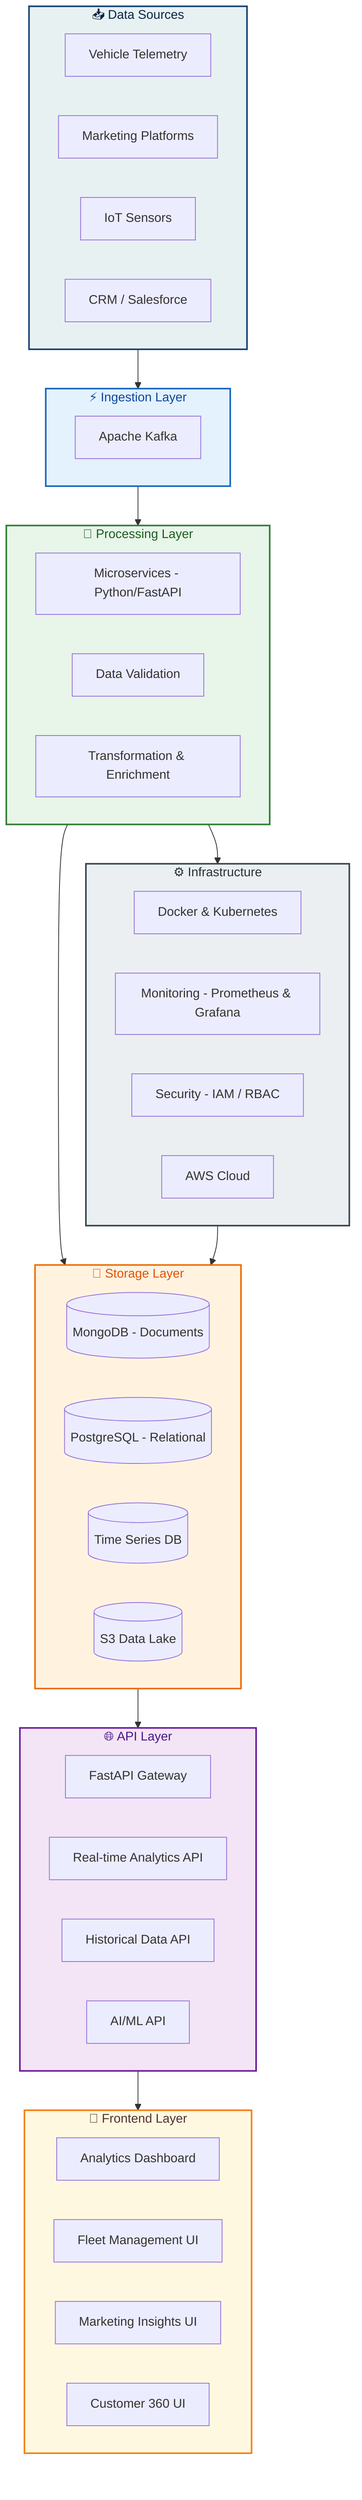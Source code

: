 ---
config:
  layout: dagre
---
flowchart TD
 subgraph DS["📥 Data Sources"]
        A[Vehicle Telemetry]
        B[Marketing Platforms]
        C[IoT Sensors]
        D[CRM / Salesforce]
  end
  
 subgraph IN["⚡ Ingestion Layer"]
        E[Apache Kafka]
  end
  
 subgraph PR["🧩 Processing Layer"]
        F[Microservices - Python/FastAPI]
        G[Data Validation]
        H[Transformation & Enrichment]
  end
  
 subgraph ST["💾 Storage Layer"]
        I[(MongoDB - Documents)]
        J[(PostgreSQL - Relational)]
        K[(Time Series DB)]
        L[(S3 Data Lake)]
  end
  
 subgraph API["🌐 API Layer"]
        M[FastAPI Gateway]
        N[Real-time Analytics API]
        O[Historical Data API]
        P[AI/ML API]
  end
  
 subgraph FE["🎨 Frontend Layer"]
        Q[Analytics Dashboard]
        R[Fleet Management UI]
        S[Marketing Insights UI]
        T[Customer 360 UI]
  end
  
 subgraph INF["⚙️ Infrastructure"]
        U[Docker & Kubernetes]
        V[Monitoring - Prometheus & Grafana]
        W[Security - IAM / RBAC]
        X[AWS Cloud]
  end
  
    DS --> IN
    IN --> PR
    PR --> ST
    ST --> API
    API --> FE
    PR --> INF
    INF --> ST
    
     DS:::sources
     IN:::ingestion
     PR:::processing
     ST:::storage
     API:::api
     FE:::frontend
     INF:::infra
     
    classDef sources fill:#E8F1F2,stroke:#134074,stroke-width:2px,color:#0B2545
    classDef ingestion fill:#E3F2FD,stroke:#1565C0,stroke-width:2px,color:#0D47A1
    classDef processing fill:#E8F5E9,stroke:#2E7D32,stroke-width:2px,color:#1B5E20
    classDef storage fill:#FFF3E0,stroke:#EF6C00,stroke-width:2px,color:#E65100
    classDef api fill:#F3E5F5,stroke:#6A1B9A,stroke-width:2px,color:#4A148C
    classDef frontend fill:#FFF8E1,stroke:#F57F17,stroke-width:2px,color:#4E342E
    classDef infra fill:#ECEFF1,stroke:#37474F,stroke-width:2px,color:#263238